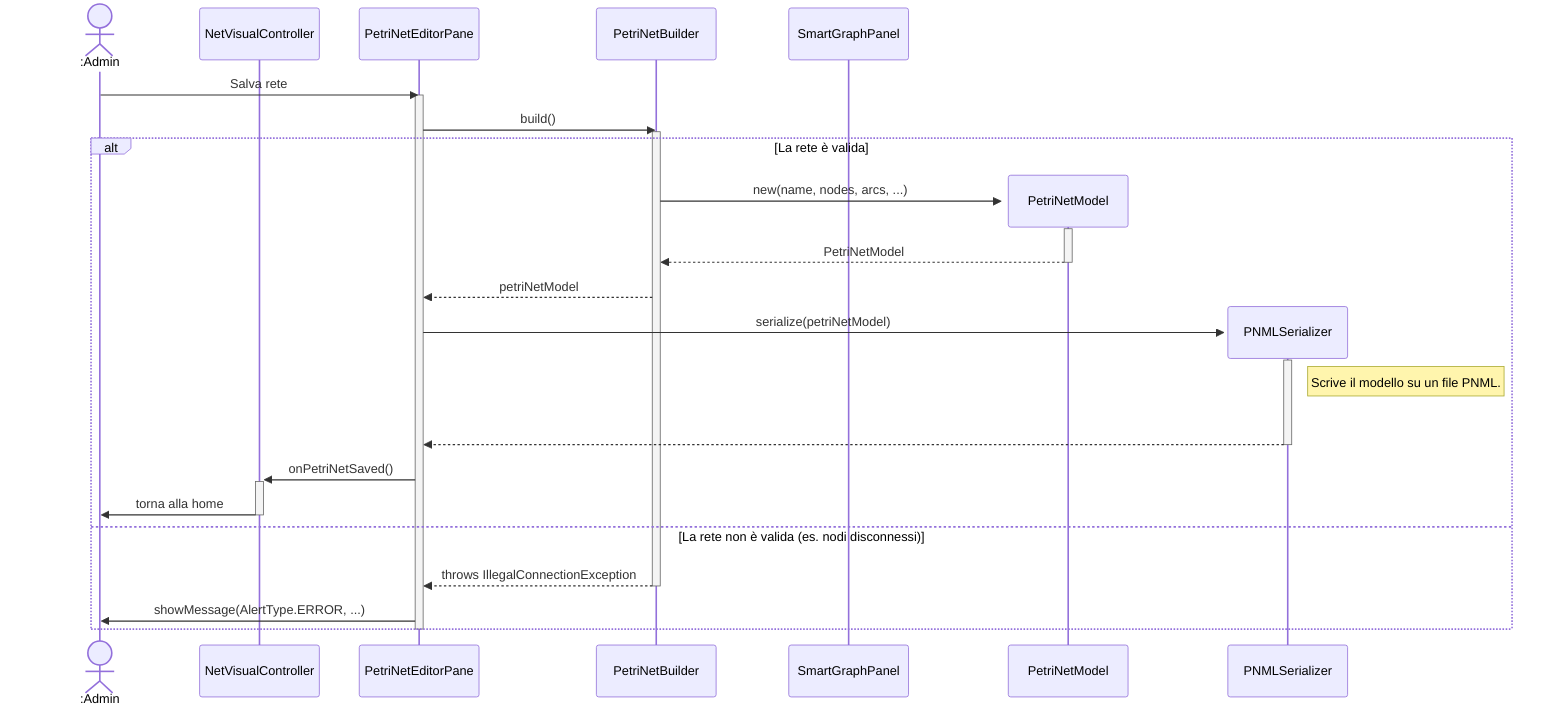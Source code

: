 sequenceDiagram
    actor Admin as :Admin
    participant Controller as NetVisualController

    participant EditorPane as PetriNetEditorPane
    participant Builder as PetriNetBuilder
    participant GraphView as SmartGraphPanel
    participant EditorPane as PetriNetEditorPane
    participant Builder as PetriNetBuilder

    Admin->>EditorPane: Salva rete
    activate EditorPane

    EditorPane->>Builder: build()
    activate Builder


    alt La rete è valida
        create participant Model as PetriNetModel

        Builder->>+Model: new(name, nodes, arcs, ...)
        Model-->>-Builder: PetriNetModel
        Builder-->>EditorPane: petriNetModel

        create participant Serializer as PNMLSerializer
        EditorPane->>Serializer: serialize(petriNetModel)
        activate Serializer
        Note right of Serializer: Scrive il modello su un file PNML.
        Serializer-->>EditorPane: <br>
        deactivate Serializer
        EditorPane->>+Controller: onPetriNetSaved()
        Controller->>-Admin: torna alla home

    else La rete non è valida (es. nodi disconnessi)
        Builder-->>-EditorPane: throws IllegalConnectionException
        EditorPane->>Admin: showMessage(AlertType.ERROR, ...)
        destroy Model
        destroy Serializer

    end

    deactivate EditorPane